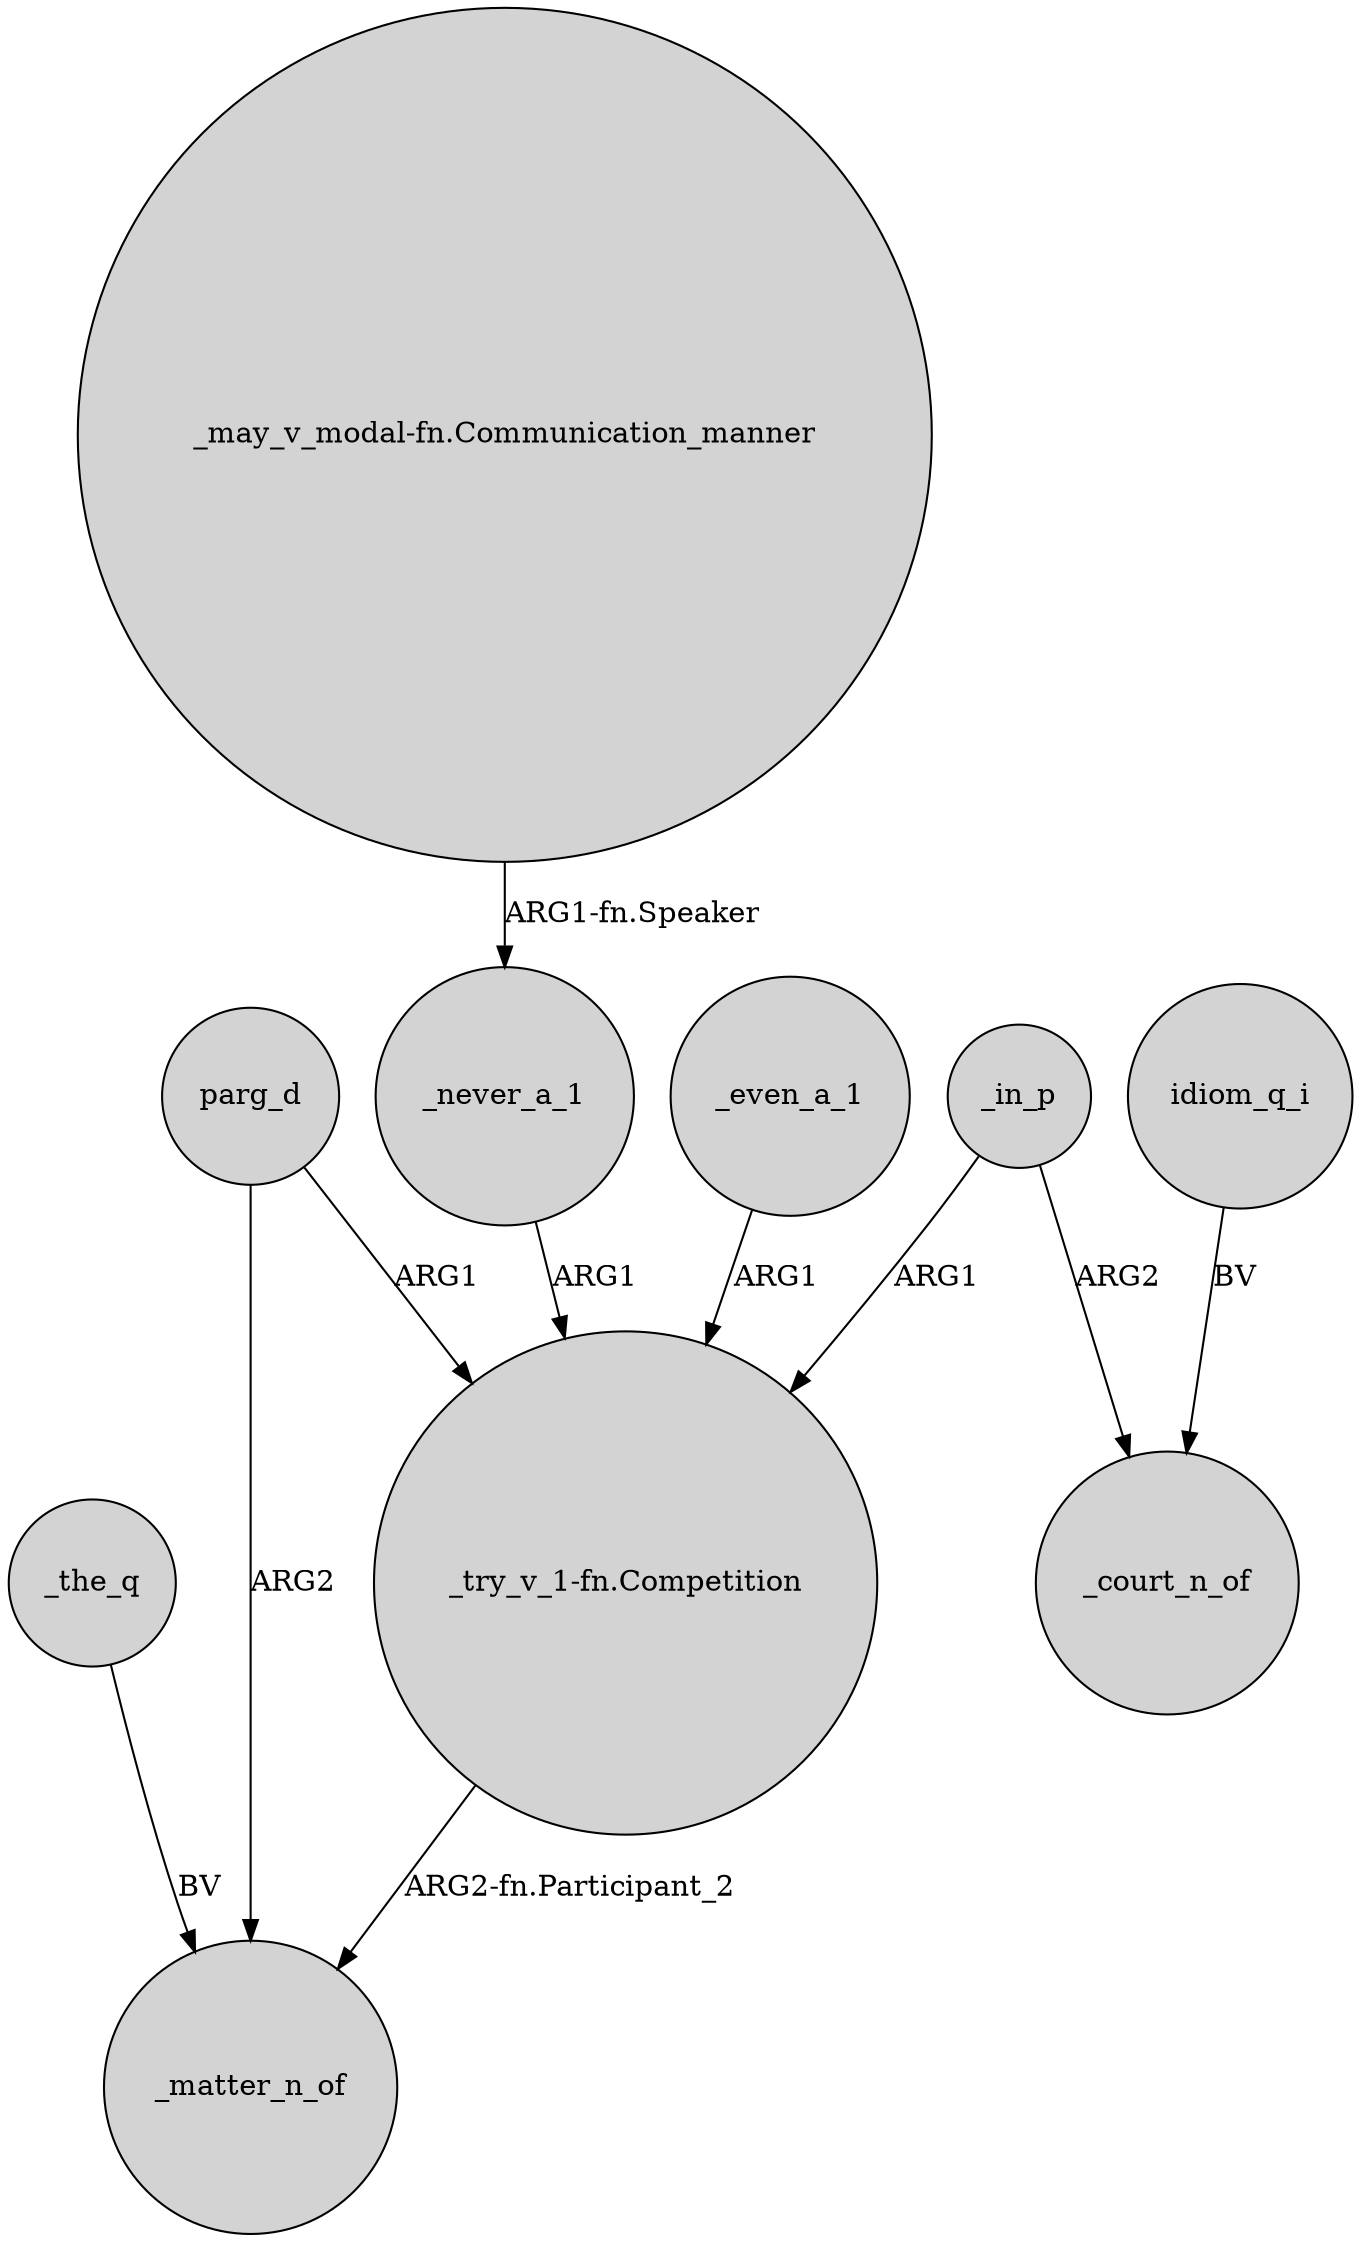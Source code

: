 digraph {
	node [shape=circle style=filled]
	_the_q -> _matter_n_of [label=BV]
	parg_d -> _matter_n_of [label=ARG2]
	_in_p -> _court_n_of [label=ARG2]
	parg_d -> "_try_v_1-fn.Competition" [label=ARG1]
	_never_a_1 -> "_try_v_1-fn.Competition" [label=ARG1]
	idiom_q_i -> _court_n_of [label=BV]
	"_try_v_1-fn.Competition" -> _matter_n_of [label="ARG2-fn.Participant_2"]
	_even_a_1 -> "_try_v_1-fn.Competition" [label=ARG1]
	_in_p -> "_try_v_1-fn.Competition" [label=ARG1]
	"_may_v_modal-fn.Communication_manner" -> _never_a_1 [label="ARG1-fn.Speaker"]
}
